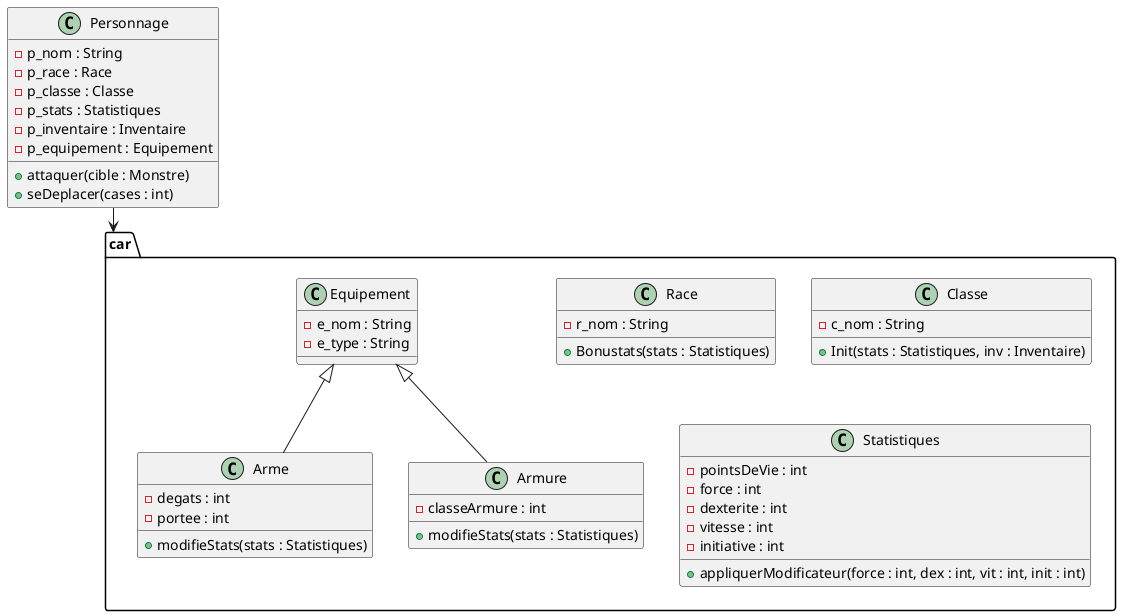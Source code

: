 


@startuml 'https://plantuml.com/sequence-diagram'



class Personnage{
    - p_nom : String
    - p_race : Race
    - p_classe : Classe
    - p_stats : Statistiques
    - p_inventaire : Inventaire
    - p_equipement : Equipement
    + attaquer(cible : Monstre)
    + seDeplacer(cases : int)
}

package car {
class Race {
    - r_nom : String
    + Bonustats(stats : Statistiques)  
}

class Classe {
    - c_nom : String
    + Init(stats : Statistiques, inv : Inventaire)
}

class Statistiques {
  - pointsDeVie : int
  - force : int
  - dexterite : int
  - vitesse : int
  - initiative : int
  + appliquerModificateur(force : int, dex : int, vit : int, init : int)
}

class Equipement {
    - e_nom : String
    - e_type : String
}


class Arme {
    - degats : int
    - portee : int
    + modifieStats(stats : Statistiques)
}

class Armure {
    - classeArmure : int
    +modifieStats(stats : Statistiques)
}

}



Personnage --> car

Equipement <|-- Arme
Equipement <|-- Armure







@enduml